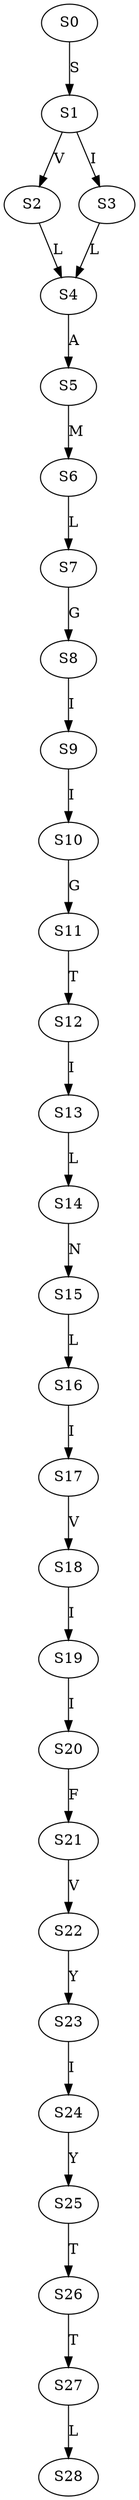 strict digraph  {
	S0 -> S1 [ label = S ];
	S1 -> S2 [ label = V ];
	S1 -> S3 [ label = I ];
	S2 -> S4 [ label = L ];
	S3 -> S4 [ label = L ];
	S4 -> S5 [ label = A ];
	S5 -> S6 [ label = M ];
	S6 -> S7 [ label = L ];
	S7 -> S8 [ label = G ];
	S8 -> S9 [ label = I ];
	S9 -> S10 [ label = I ];
	S10 -> S11 [ label = G ];
	S11 -> S12 [ label = T ];
	S12 -> S13 [ label = I ];
	S13 -> S14 [ label = L ];
	S14 -> S15 [ label = N ];
	S15 -> S16 [ label = L ];
	S16 -> S17 [ label = I ];
	S17 -> S18 [ label = V ];
	S18 -> S19 [ label = I ];
	S19 -> S20 [ label = I ];
	S20 -> S21 [ label = F ];
	S21 -> S22 [ label = V ];
	S22 -> S23 [ label = Y ];
	S23 -> S24 [ label = I ];
	S24 -> S25 [ label = Y ];
	S25 -> S26 [ label = T ];
	S26 -> S27 [ label = T ];
	S27 -> S28 [ label = L ];
}
